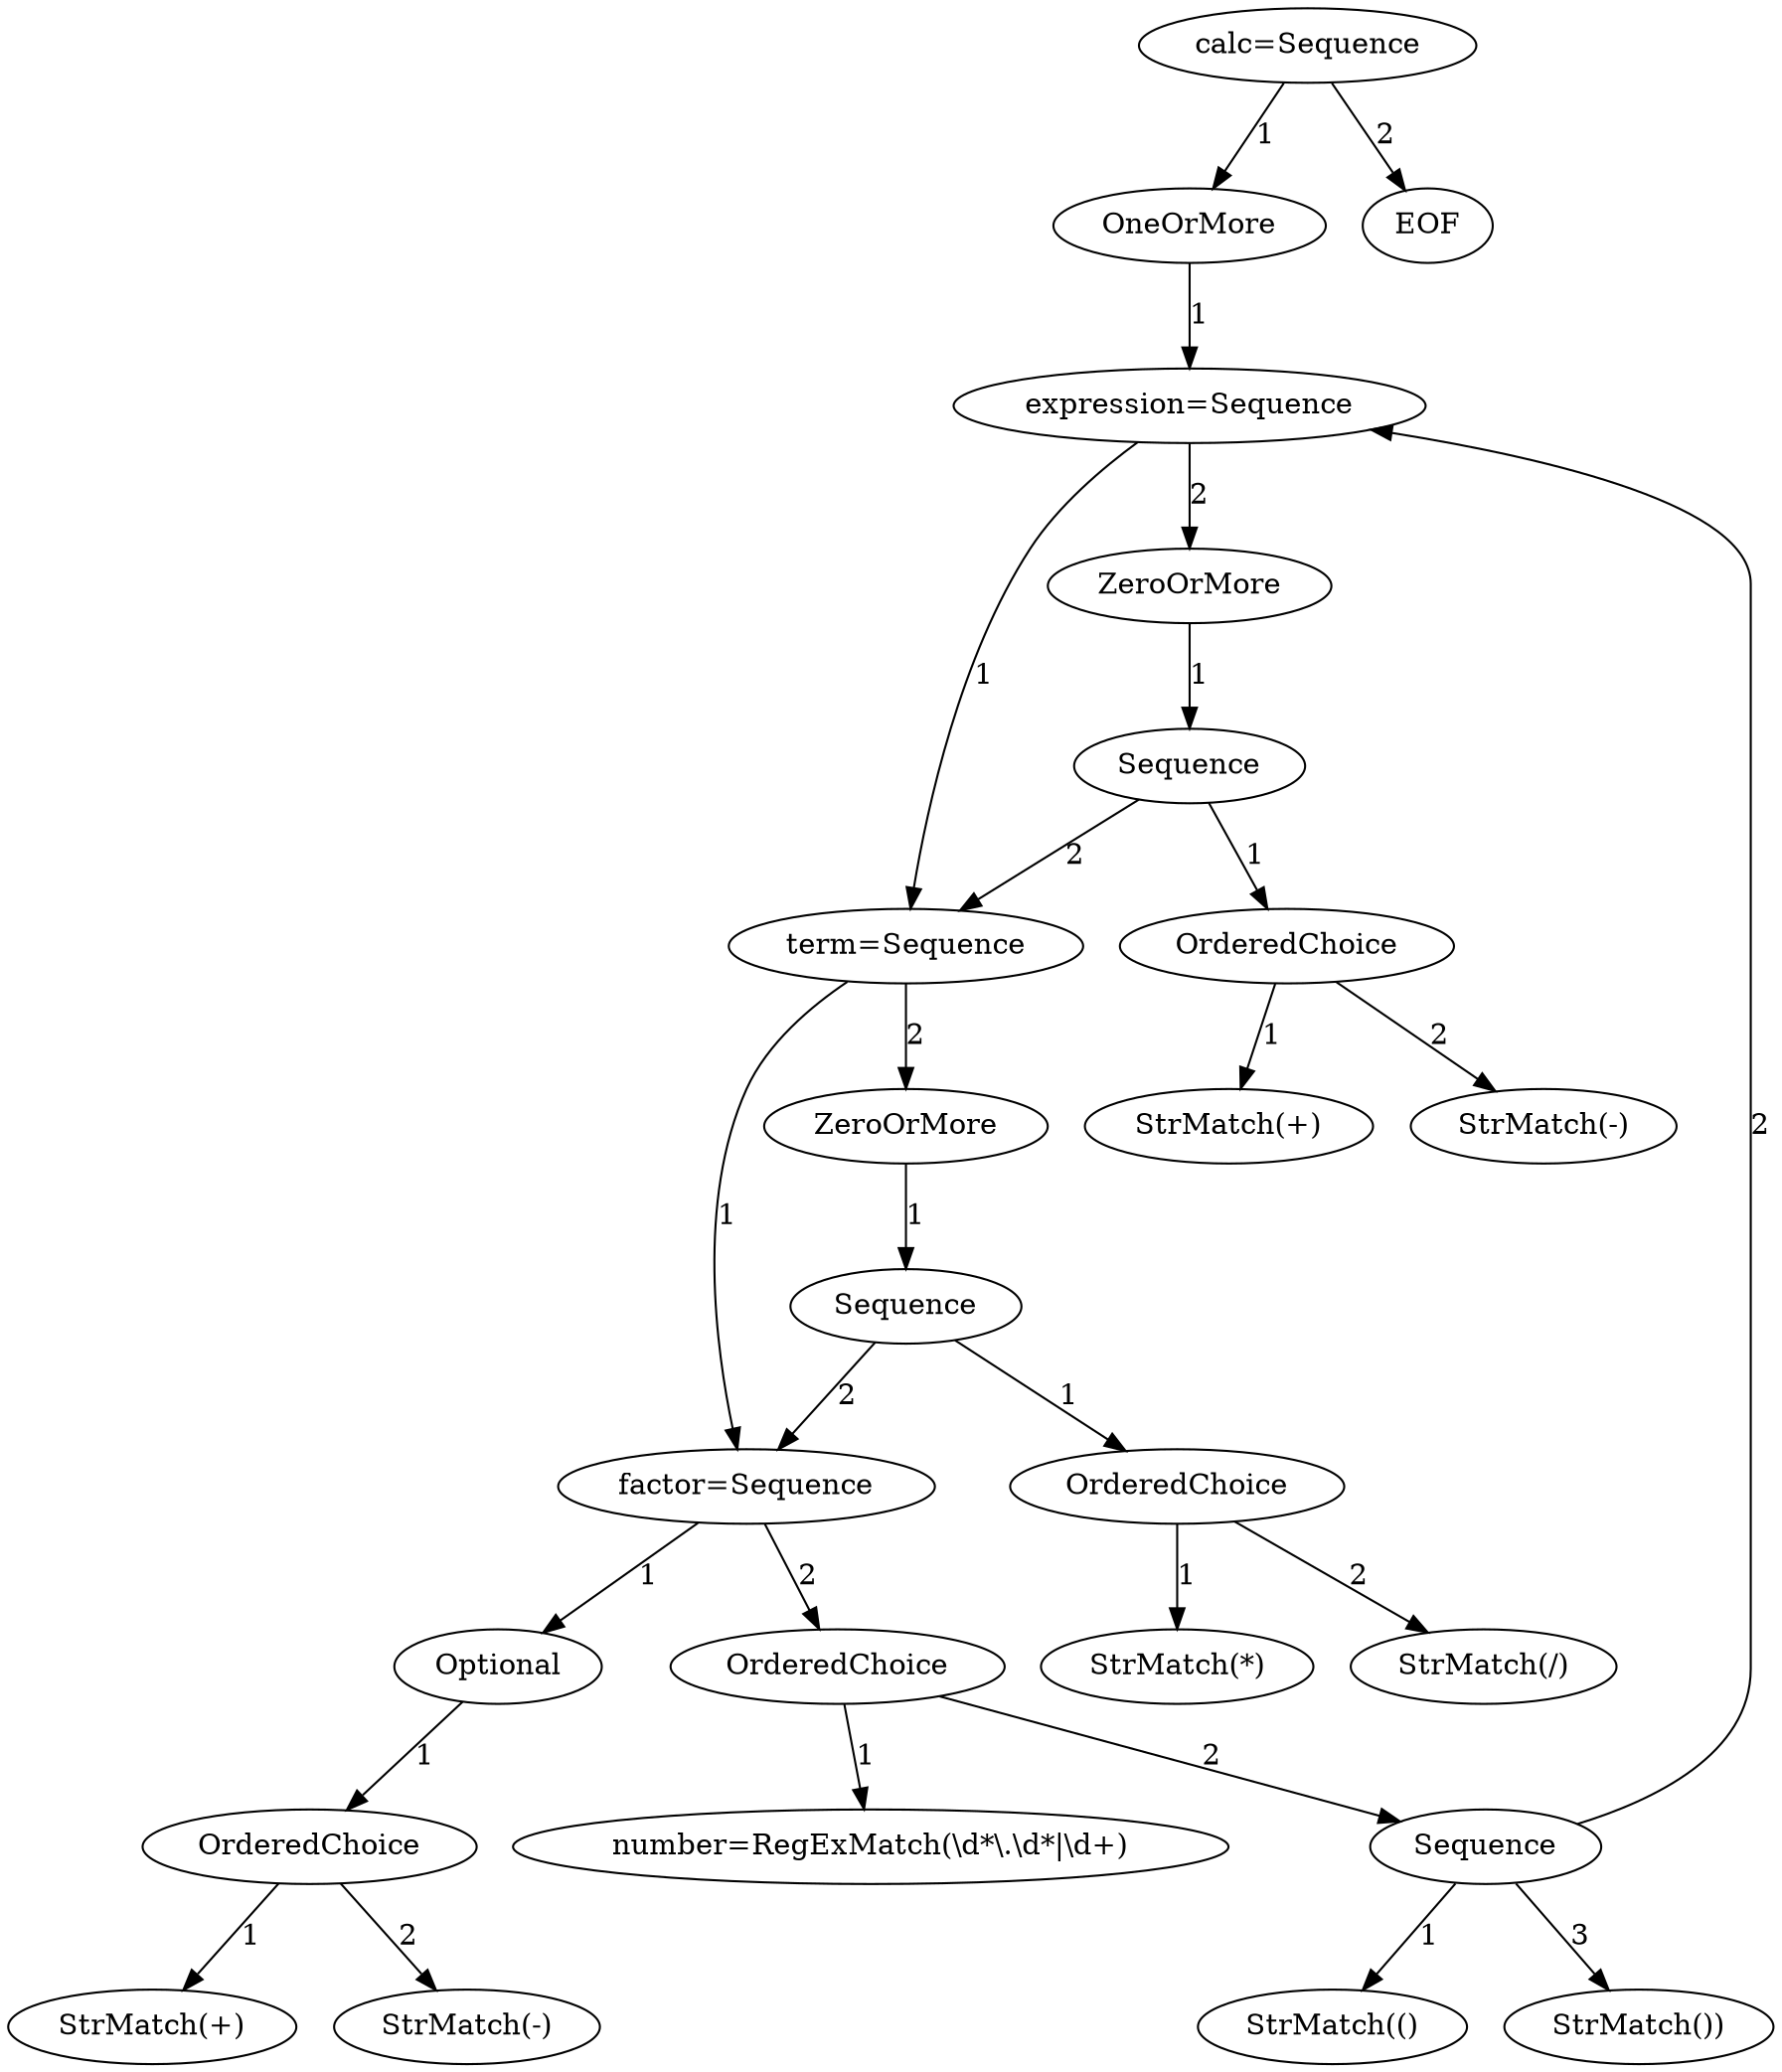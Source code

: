 digraph arpeggio_graph {
140629705022544 [label="calc=Sequence"];
140629705022544->140629705022480 [label="1"]

140629705022480 [label="OneOrMore"];
140629705022480->140629705023120 [label="1"]

140629705023120 [label="expression=Sequence"];
140629705023120->140629704589392 [label="1"]

140629704589392 [label="term=Sequence"];
140629704589392->140629704640208 [label="1"]

140629704640208 [label="factor=Sequence"];
140629704640208->140629704640144 [label="1"]

140629704640144 [label="Optional"];
140629704640144->140629704640336 [label="1"]

140629704640336 [label="OrderedChoice"];
140629704640336->140629704640464 [label="1"]

140629704640464 [label="StrMatch(+)"];
140629704640336->140629704640528 [label="2"]

140629704640528 [label="StrMatch(-)"];
140629704640208->140629704640400 [label="2"]

140629704640400 [label="OrderedChoice"];
140629704640400->140629704640720 [label="1"]

140629704640720 [label="number=RegExMatch(\\d*\\.\\d*|\\d+)"];
140629704640400->140629704640656 [label="2"]

140629704640656 [label="Sequence"];
140629704640656->140629704640848 [label="1"]

140629704640848 [label="StrMatch(()"];
140629704640656->140629705023120 [label="2"]

140629704640656->140629704640912 [label="3"]

140629704640912 [label="StrMatch())"];
140629704589392->140629704572176 [label="2"]

140629704572176 [label="ZeroOrMore"];
140629704572176->140629704591120 [label="1"]

140629704591120 [label="Sequence"];
140629704591120->140629704640592 [label="1"]

140629704640592 [label="OrderedChoice"];
140629704640592->140629704640976 [label="1"]

140629704640976 [label="StrMatch(*)"];
140629704640592->140629704641040 [label="2"]

140629704641040 [label="StrMatch(/)"];
140629704591120->140629704640208 [label="2"]

140629705023120->140629705022928 [label="2"]

140629705022928 [label="ZeroOrMore"];
140629705022928->140629704570128 [label="1"]

140629704570128 [label="Sequence"];
140629704570128->140629704640272 [label="1"]

140629704640272 [label="OrderedChoice"];
140629704640272->140629704641104 [label="1"]

140629704641104 [label="StrMatch(+)"];
140629704640272->140629704641168 [label="2"]

140629704641168 [label="StrMatch(-)"];
140629704570128->140629704589392 [label="2"]

140629705022544->140629704589584 [label="2"]

140629704589584 [label="EOF"];
}